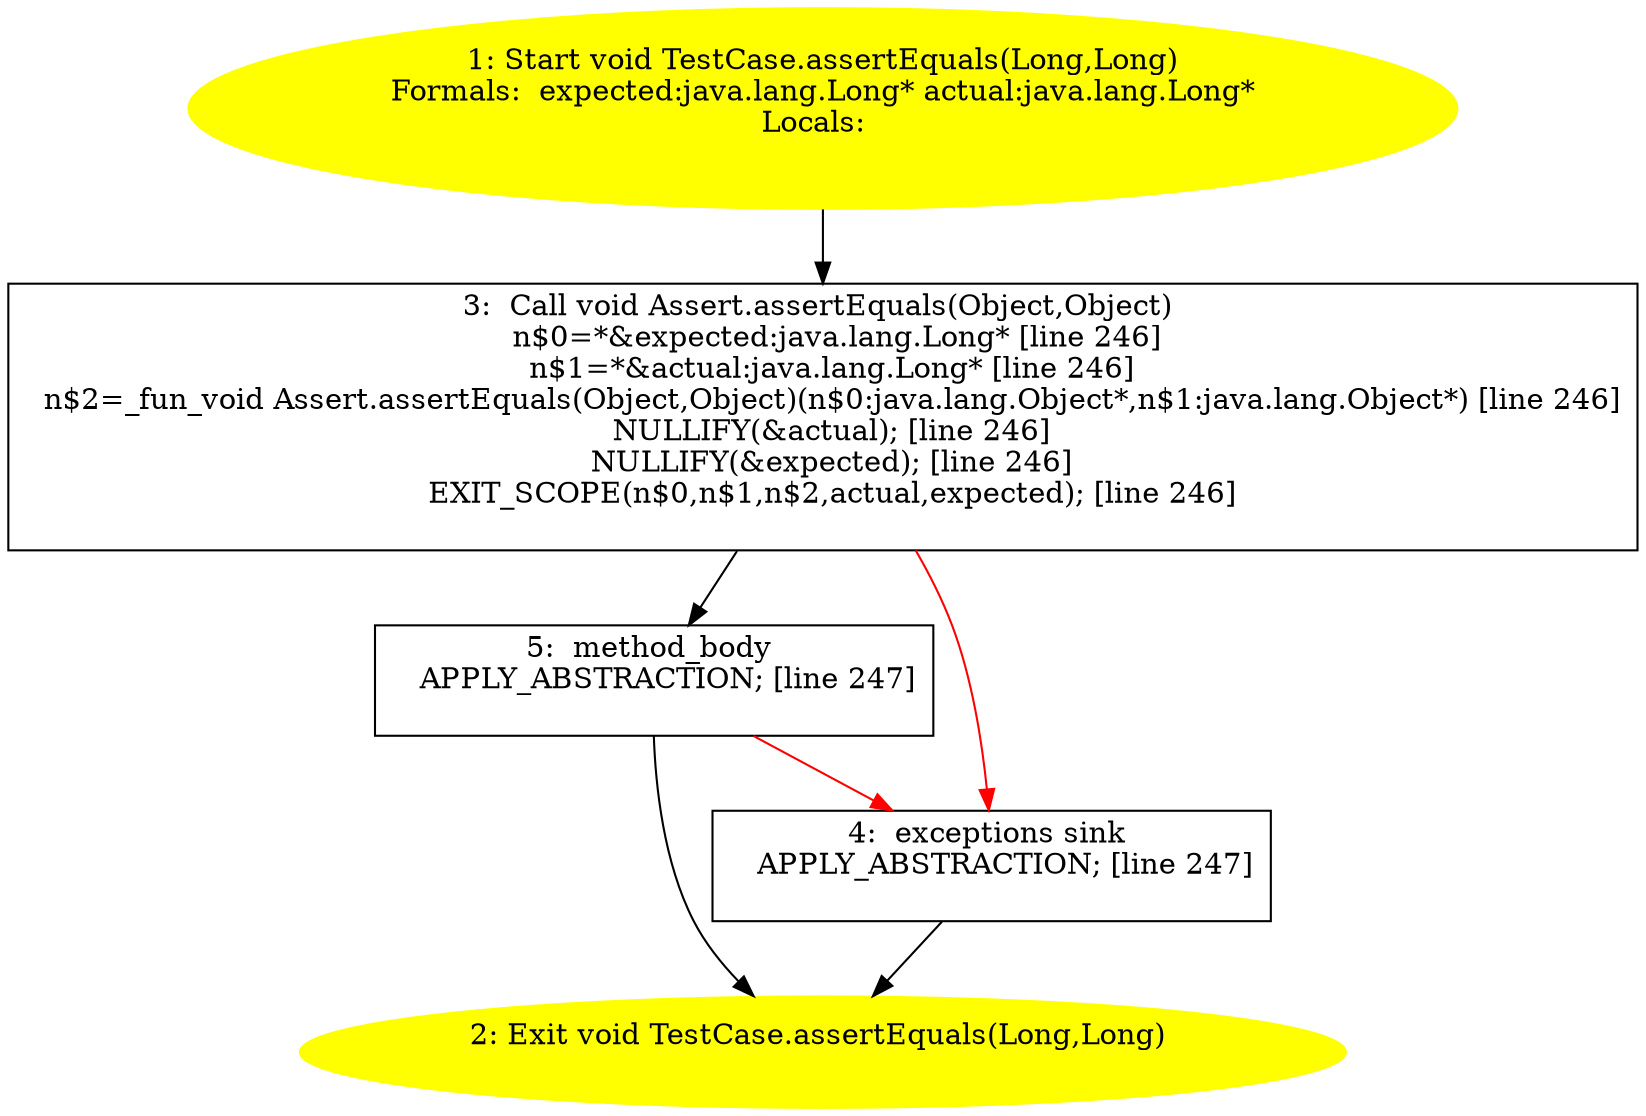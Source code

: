 /* @generated */
digraph cfg {
"junit.framework.TestCase.assertEquals(java.lang.Long,java.lang.Long):void.6093fd6dcba24faa65d8b1dcbe5fa6a8_1" [label="1: Start void TestCase.assertEquals(Long,Long)\nFormals:  expected:java.lang.Long* actual:java.lang.Long*\nLocals:  \n  " color=yellow style=filled]
	

	 "junit.framework.TestCase.assertEquals(java.lang.Long,java.lang.Long):void.6093fd6dcba24faa65d8b1dcbe5fa6a8_1" -> "junit.framework.TestCase.assertEquals(java.lang.Long,java.lang.Long):void.6093fd6dcba24faa65d8b1dcbe5fa6a8_3" ;
"junit.framework.TestCase.assertEquals(java.lang.Long,java.lang.Long):void.6093fd6dcba24faa65d8b1dcbe5fa6a8_2" [label="2: Exit void TestCase.assertEquals(Long,Long) \n  " color=yellow style=filled]
	

"junit.framework.TestCase.assertEquals(java.lang.Long,java.lang.Long):void.6093fd6dcba24faa65d8b1dcbe5fa6a8_3" [label="3:  Call void Assert.assertEquals(Object,Object) \n   n$0=*&expected:java.lang.Long* [line 246]\n  n$1=*&actual:java.lang.Long* [line 246]\n  n$2=_fun_void Assert.assertEquals(Object,Object)(n$0:java.lang.Object*,n$1:java.lang.Object*) [line 246]\n  NULLIFY(&actual); [line 246]\n  NULLIFY(&expected); [line 246]\n  EXIT_SCOPE(n$0,n$1,n$2,actual,expected); [line 246]\n " shape="box"]
	

	 "junit.framework.TestCase.assertEquals(java.lang.Long,java.lang.Long):void.6093fd6dcba24faa65d8b1dcbe5fa6a8_3" -> "junit.framework.TestCase.assertEquals(java.lang.Long,java.lang.Long):void.6093fd6dcba24faa65d8b1dcbe5fa6a8_5" ;
	 "junit.framework.TestCase.assertEquals(java.lang.Long,java.lang.Long):void.6093fd6dcba24faa65d8b1dcbe5fa6a8_3" -> "junit.framework.TestCase.assertEquals(java.lang.Long,java.lang.Long):void.6093fd6dcba24faa65d8b1dcbe5fa6a8_4" [color="red" ];
"junit.framework.TestCase.assertEquals(java.lang.Long,java.lang.Long):void.6093fd6dcba24faa65d8b1dcbe5fa6a8_4" [label="4:  exceptions sink \n   APPLY_ABSTRACTION; [line 247]\n " shape="box"]
	

	 "junit.framework.TestCase.assertEquals(java.lang.Long,java.lang.Long):void.6093fd6dcba24faa65d8b1dcbe5fa6a8_4" -> "junit.framework.TestCase.assertEquals(java.lang.Long,java.lang.Long):void.6093fd6dcba24faa65d8b1dcbe5fa6a8_2" ;
"junit.framework.TestCase.assertEquals(java.lang.Long,java.lang.Long):void.6093fd6dcba24faa65d8b1dcbe5fa6a8_5" [label="5:  method_body \n   APPLY_ABSTRACTION; [line 247]\n " shape="box"]
	

	 "junit.framework.TestCase.assertEquals(java.lang.Long,java.lang.Long):void.6093fd6dcba24faa65d8b1dcbe5fa6a8_5" -> "junit.framework.TestCase.assertEquals(java.lang.Long,java.lang.Long):void.6093fd6dcba24faa65d8b1dcbe5fa6a8_2" ;
	 "junit.framework.TestCase.assertEquals(java.lang.Long,java.lang.Long):void.6093fd6dcba24faa65d8b1dcbe5fa6a8_5" -> "junit.framework.TestCase.assertEquals(java.lang.Long,java.lang.Long):void.6093fd6dcba24faa65d8b1dcbe5fa6a8_4" [color="red" ];
}

